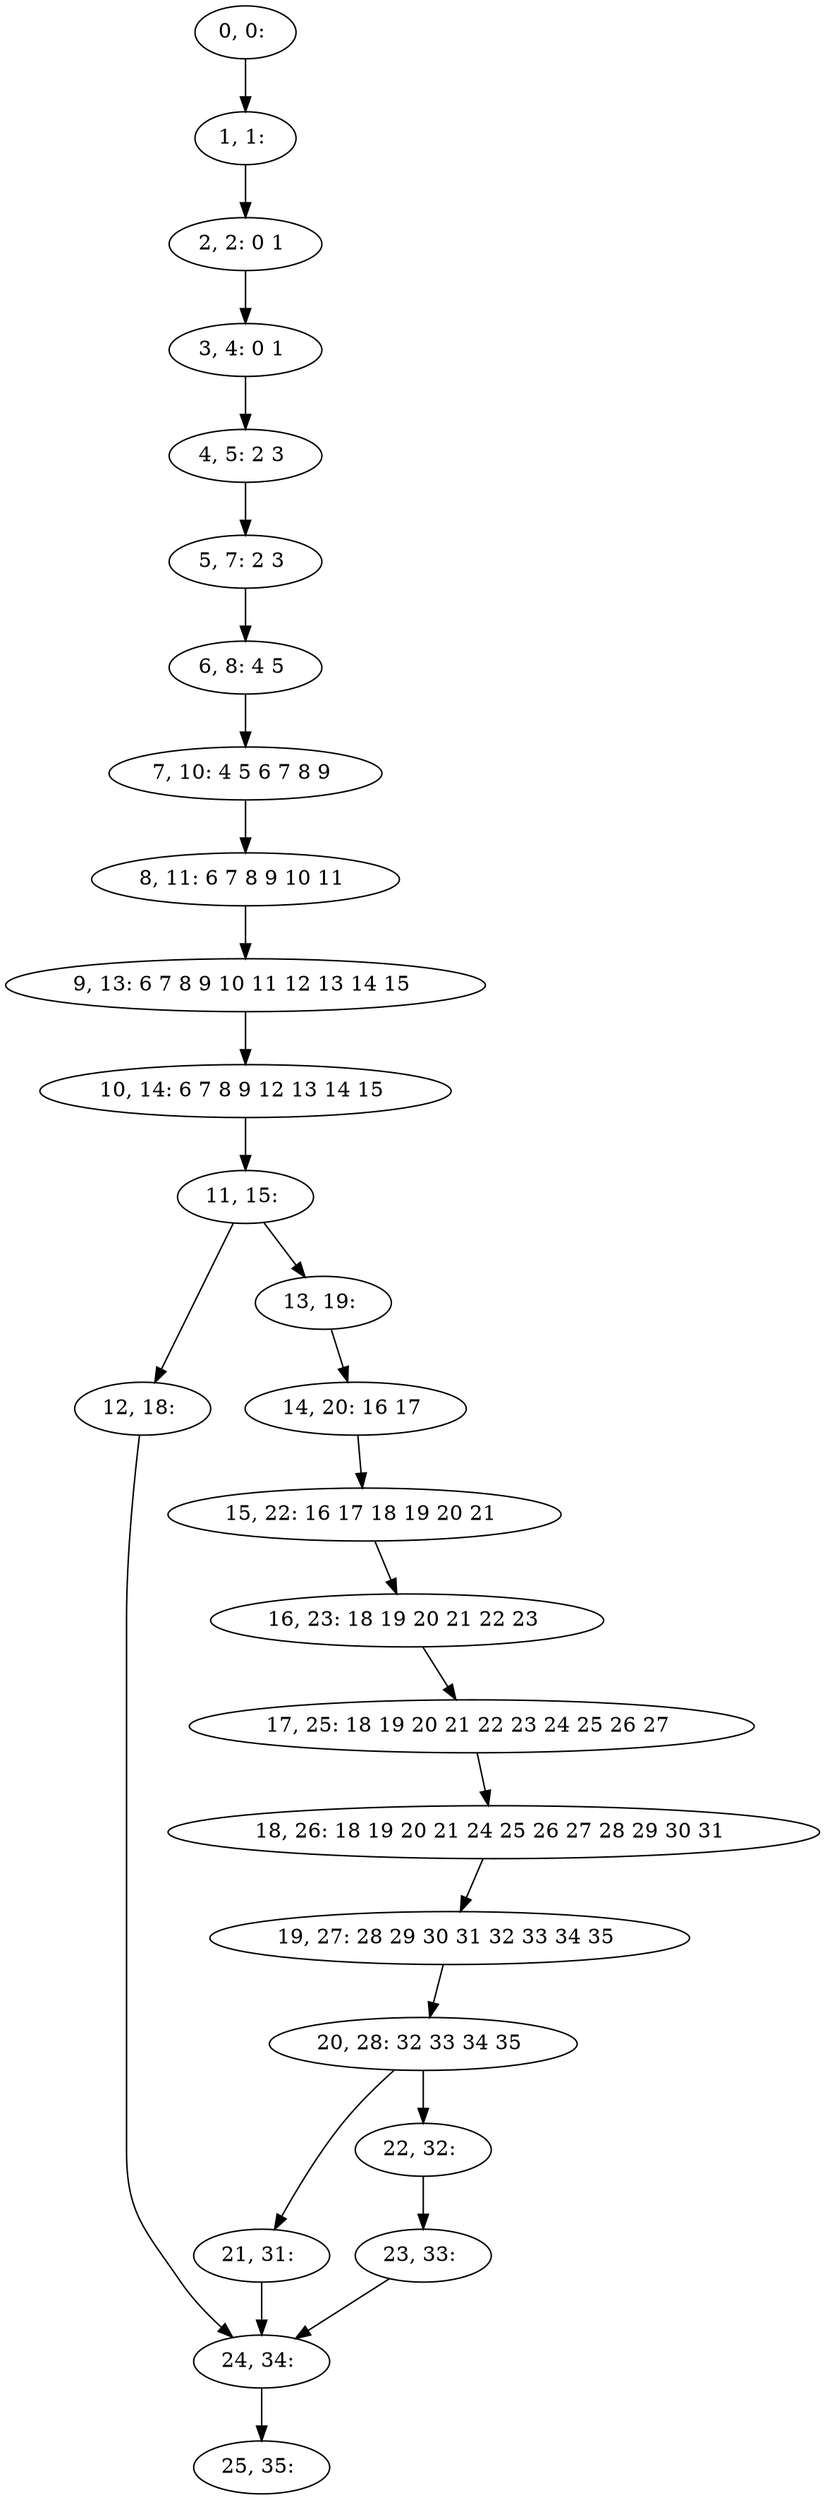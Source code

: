 digraph G {
0[label="0, 0: "];
1[label="1, 1: "];
2[label="2, 2: 0 1 "];
3[label="3, 4: 0 1 "];
4[label="4, 5: 2 3 "];
5[label="5, 7: 2 3 "];
6[label="6, 8: 4 5 "];
7[label="7, 10: 4 5 6 7 8 9 "];
8[label="8, 11: 6 7 8 9 10 11 "];
9[label="9, 13: 6 7 8 9 10 11 12 13 14 15 "];
10[label="10, 14: 6 7 8 9 12 13 14 15 "];
11[label="11, 15: "];
12[label="12, 18: "];
13[label="13, 19: "];
14[label="14, 20: 16 17 "];
15[label="15, 22: 16 17 18 19 20 21 "];
16[label="16, 23: 18 19 20 21 22 23 "];
17[label="17, 25: 18 19 20 21 22 23 24 25 26 27 "];
18[label="18, 26: 18 19 20 21 24 25 26 27 28 29 30 31 "];
19[label="19, 27: 28 29 30 31 32 33 34 35 "];
20[label="20, 28: 32 33 34 35 "];
21[label="21, 31: "];
22[label="22, 32: "];
23[label="23, 33: "];
24[label="24, 34: "];
25[label="25, 35: "];
0->1 ;
1->2 ;
2->3 ;
3->4 ;
4->5 ;
5->6 ;
6->7 ;
7->8 ;
8->9 ;
9->10 ;
10->11 ;
11->12 ;
11->13 ;
12->24 ;
13->14 ;
14->15 ;
15->16 ;
16->17 ;
17->18 ;
18->19 ;
19->20 ;
20->21 ;
20->22 ;
21->24 ;
22->23 ;
23->24 ;
24->25 ;
}
